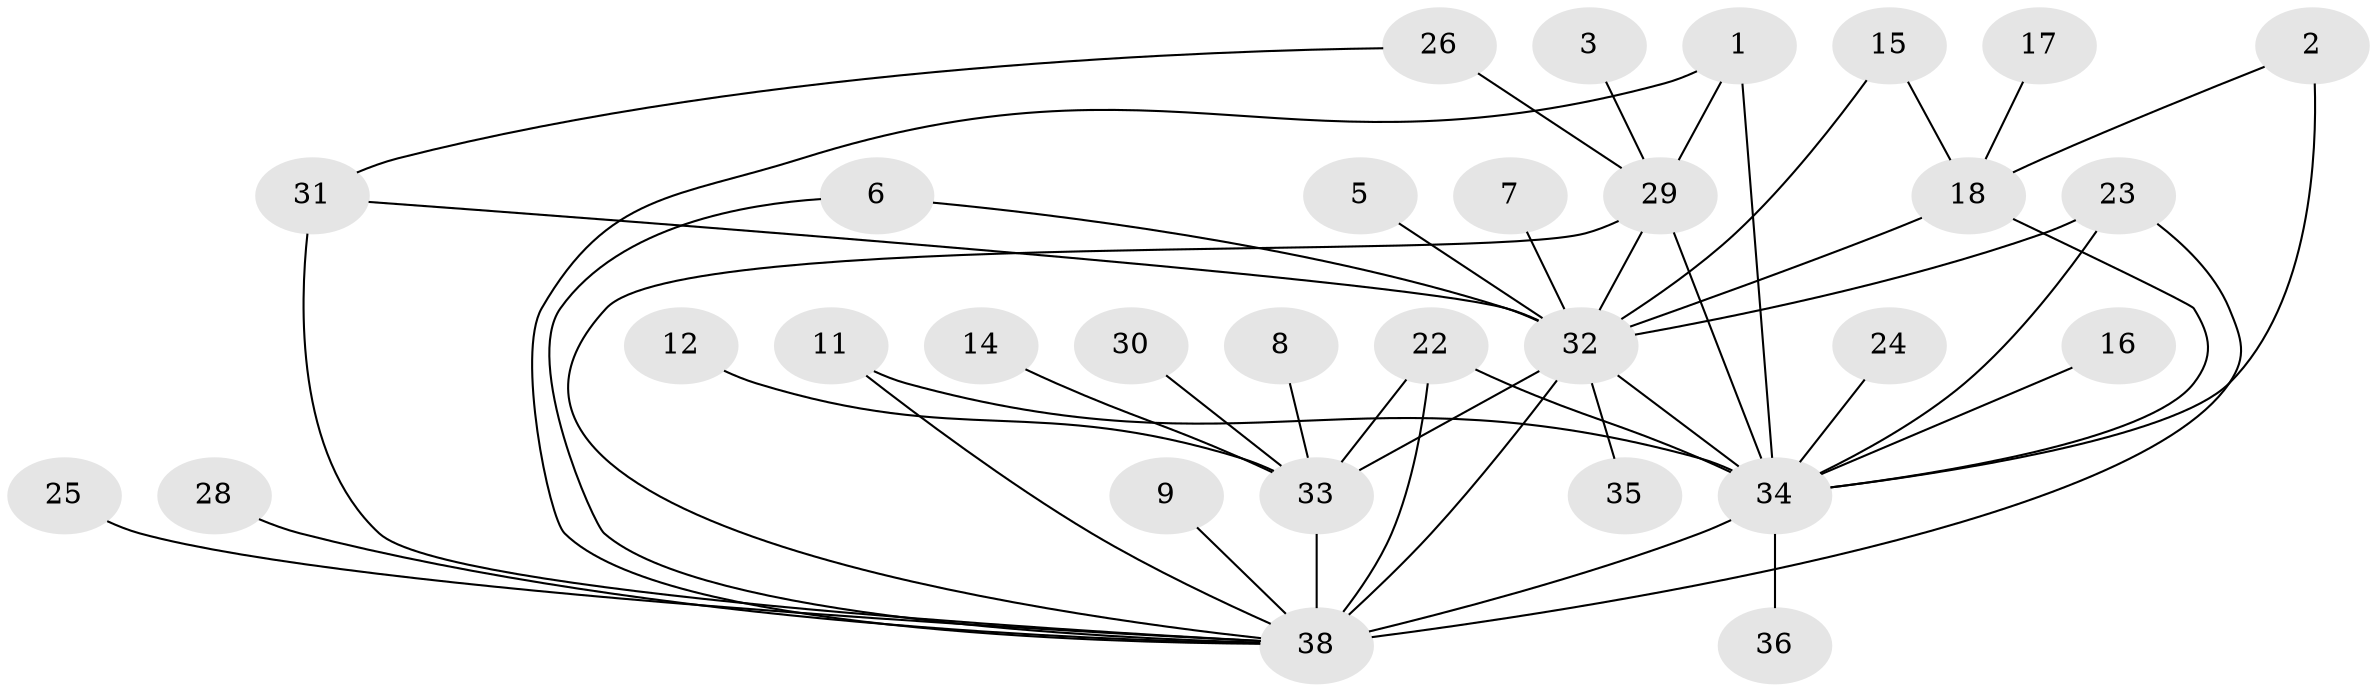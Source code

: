 // original degree distribution, {4: 0.10483870967741936, 1: 0.23387096774193547, 3: 0.29838709677419356, 2: 0.16129032258064516, 5: 0.06451612903225806, 9: 0.008064516129032258, 0: 0.056451612903225805, 6: 0.04032258064516129, 7: 0.024193548387096774, 8: 0.008064516129032258}
// Generated by graph-tools (version 1.1) at 2025/35/03/04/25 23:35:58]
// undirected, 30 vertices, 46 edges
graph export_dot {
  node [color=gray90,style=filled];
  1;
  2;
  3;
  5;
  6;
  7;
  8;
  9;
  11;
  12;
  14;
  15;
  16;
  17;
  18;
  22;
  23;
  24;
  25;
  26;
  28;
  29;
  30;
  31;
  32;
  33;
  34;
  35;
  36;
  38;
  1 -- 29 [weight=2.0];
  1 -- 34 [weight=2.0];
  1 -- 38 [weight=1.0];
  2 -- 18 [weight=1.0];
  2 -- 34 [weight=2.0];
  3 -- 29 [weight=1.0];
  5 -- 32 [weight=1.0];
  6 -- 32 [weight=1.0];
  6 -- 38 [weight=1.0];
  7 -- 32 [weight=1.0];
  8 -- 33 [weight=1.0];
  9 -- 38 [weight=1.0];
  11 -- 34 [weight=1.0];
  11 -- 38 [weight=1.0];
  12 -- 33 [weight=1.0];
  14 -- 33 [weight=1.0];
  15 -- 18 [weight=1.0];
  15 -- 32 [weight=1.0];
  16 -- 34 [weight=2.0];
  17 -- 18 [weight=1.0];
  18 -- 32 [weight=1.0];
  18 -- 34 [weight=1.0];
  22 -- 33 [weight=1.0];
  22 -- 34 [weight=1.0];
  22 -- 38 [weight=2.0];
  23 -- 32 [weight=1.0];
  23 -- 34 [weight=4.0];
  23 -- 38 [weight=3.0];
  24 -- 34 [weight=2.0];
  25 -- 38 [weight=1.0];
  26 -- 29 [weight=2.0];
  26 -- 31 [weight=1.0];
  28 -- 38 [weight=1.0];
  29 -- 32 [weight=1.0];
  29 -- 34 [weight=3.0];
  29 -- 38 [weight=2.0];
  30 -- 33 [weight=1.0];
  31 -- 32 [weight=1.0];
  31 -- 38 [weight=1.0];
  32 -- 33 [weight=1.0];
  32 -- 34 [weight=2.0];
  32 -- 35 [weight=1.0];
  32 -- 38 [weight=6.0];
  33 -- 38 [weight=6.0];
  34 -- 36 [weight=2.0];
  34 -- 38 [weight=3.0];
}
